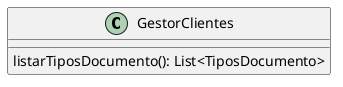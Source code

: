 @startuml GestorClientes
class GestorClientes{
    listarTiposDocumento(): List<TiposDocumento>
    
}

@enduml